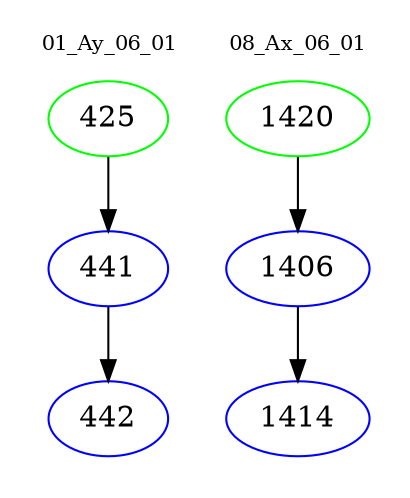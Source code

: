 digraph{
subgraph cluster_0 {
color = white
label = "01_Ay_06_01";
fontsize=10;
T0_425 [label="425", color="green"]
T0_425 -> T0_441 [color="black"]
T0_441 [label="441", color="blue"]
T0_441 -> T0_442 [color="black"]
T0_442 [label="442", color="blue"]
}
subgraph cluster_1 {
color = white
label = "08_Ax_06_01";
fontsize=10;
T1_1420 [label="1420", color="green"]
T1_1420 -> T1_1406 [color="black"]
T1_1406 [label="1406", color="blue"]
T1_1406 -> T1_1414 [color="black"]
T1_1414 [label="1414", color="blue"]
}
}
